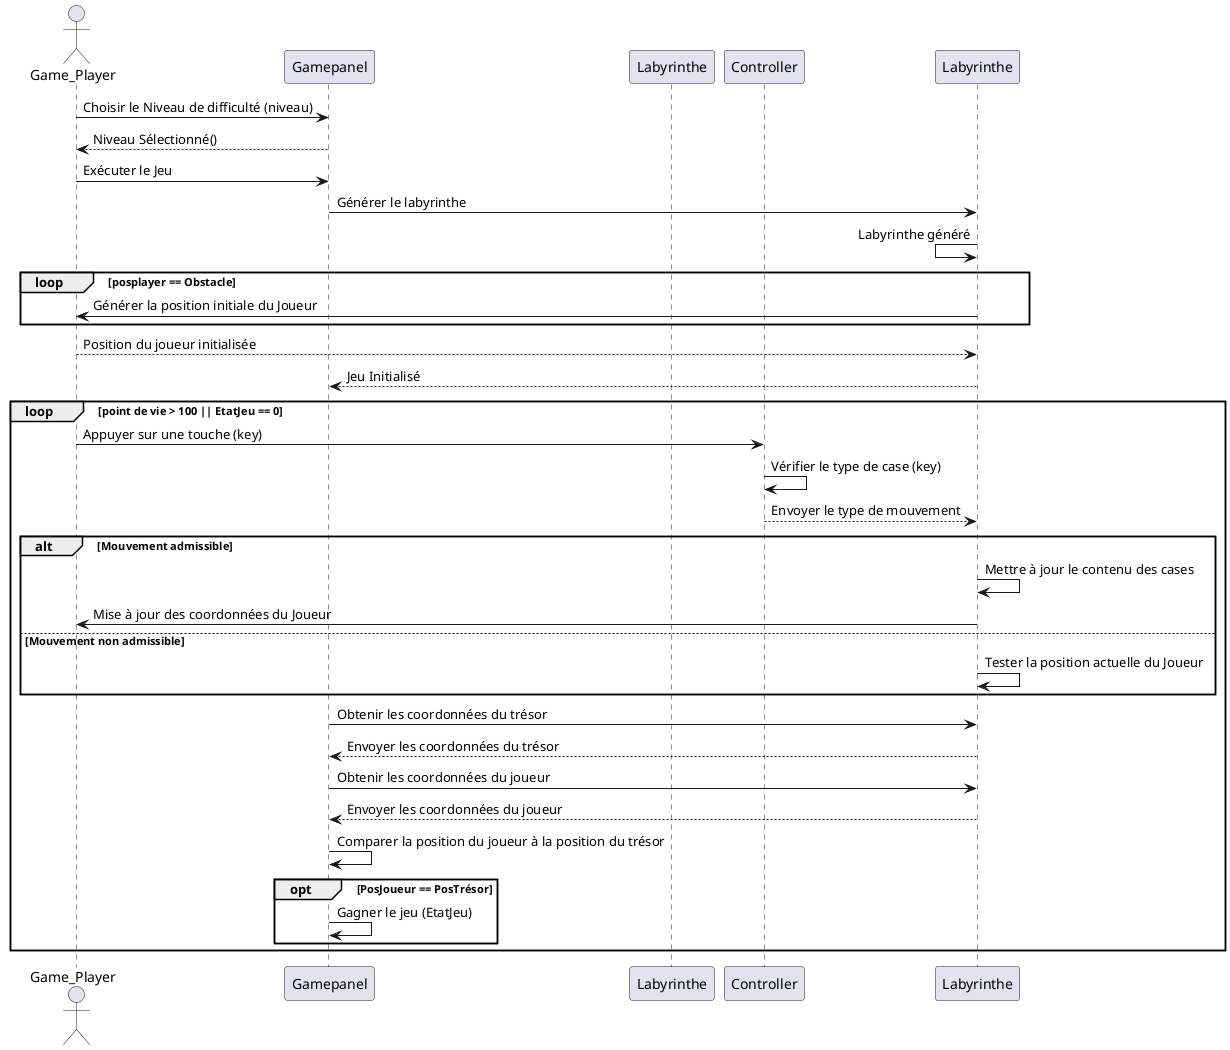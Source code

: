 @startuml
actor Game_Player as Gamer
participant Gamepanel as Game_Panel
participant Labyrinthe as Labyrinth
participant Controller as Controller

Gamer -> Game_Panel: Choisir le Niveau de difficulté (niveau)
Game_Panel --> Gamer: Niveau Sélectionné()
Gamer -> Game_Panel: Exécuter le Jeu
Game_Panel -> Labyrinthe: Générer le labyrinthe
Labyrinthe <- Labyrinthe: Labyrinthe généré

loop posplayer == Obstacle
    Labyrinthe -> Gamer: Générer la position initiale du Joueur
end

Gamer --> Labyrinthe: Position du joueur initialisée
Labyrinthe --> Game_Panel: Jeu Initialisé

loop point de vie > 100 || EtatJeu == 0
    Gamer -> Controller: Appuyer sur une touche (key)
    Controller -> Controller: Vérifier le type de case (key)
    Controller --> Labyrinthe: Envoyer le type de mouvement

    alt Mouvement admissible
        Labyrinthe -> Labyrinthe: Mettre à jour le contenu des cases
        Labyrinthe -> Gamer: Mise à jour des coordonnées du Joueur
    else Mouvement non admissible
        Labyrinthe -> Labyrinthe: Tester la position actuelle du Joueur
    end

    Game_Panel -> Labyrinthe: Obtenir les coordonnées du trésor
    Labyrinthe --> Game_Panel: Envoyer les coordonnées du trésor
    Game_Panel -> Labyrinthe: Obtenir les coordonnées du joueur
    Labyrinthe --> Game_Panel: Envoyer les coordonnées du joueur

    Game_Panel -> Game_Panel: Comparer la position du joueur à la position du trésor
    opt PosJoueur == PosTrésor
        Game_Panel -> Game_Panel: Gagner le jeu (EtatJeu)
    end
end

@enduml
